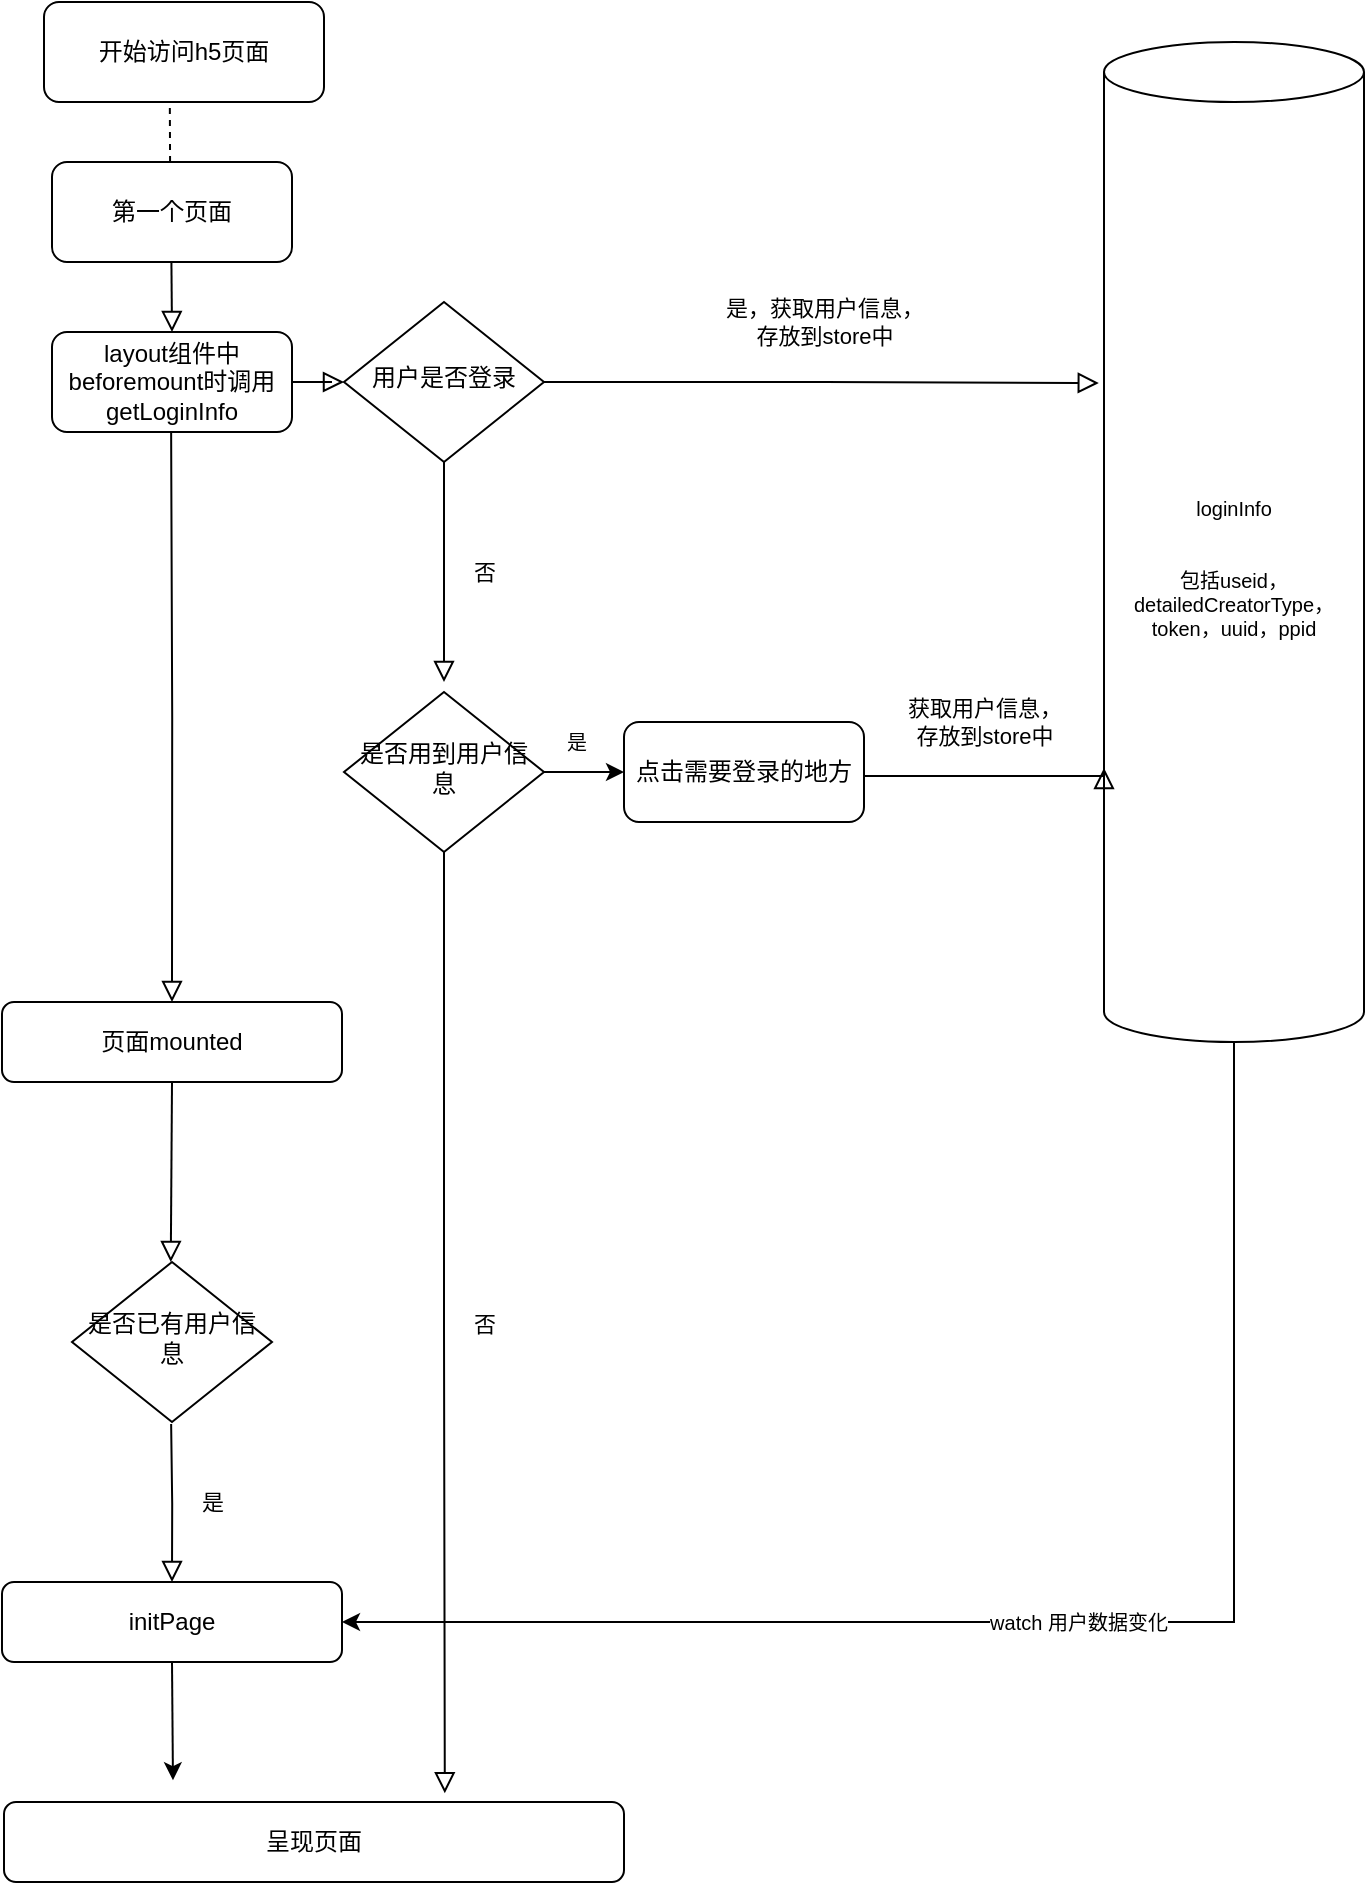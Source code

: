 <mxfile version="20.2.0" type="github">
  <diagram id="C5RBs43oDa-KdzZeNtuy" name="Page-1">
    <mxGraphModel dx="1501" dy="836" grid="1" gridSize="10" guides="1" tooltips="1" connect="1" arrows="1" fold="1" page="1" pageScale="1" pageWidth="827" pageHeight="1169" math="0" shadow="0">
      <root>
        <mxCell id="WIyWlLk6GJQsqaUBKTNV-0" />
        <mxCell id="WIyWlLk6GJQsqaUBKTNV-1" parent="WIyWlLk6GJQsqaUBKTNV-0" />
        <mxCell id="WIyWlLk6GJQsqaUBKTNV-2" value="" style="rounded=0;html=1;jettySize=auto;orthogonalLoop=1;fontSize=11;endArrow=block;endFill=0;endSize=8;strokeWidth=1;shadow=0;labelBackgroundColor=none;edgeStyle=orthogonalEdgeStyle;exitX=1;exitY=0.5;exitDx=0;exitDy=0;" parent="WIyWlLk6GJQsqaUBKTNV-1" source="vIY9tpSzzPqMu0DWue8W-14" target="WIyWlLk6GJQsqaUBKTNV-6" edge="1">
          <mxGeometry relative="1" as="geometry">
            <mxPoint x="210" y="260" as="sourcePoint" />
          </mxGeometry>
        </mxCell>
        <mxCell id="WIyWlLk6GJQsqaUBKTNV-4" value="否" style="rounded=0;html=1;jettySize=auto;orthogonalLoop=1;fontSize=11;endArrow=block;endFill=0;endSize=8;strokeWidth=1;shadow=0;labelBackgroundColor=none;edgeStyle=orthogonalEdgeStyle;exitX=0.5;exitY=1;exitDx=0;exitDy=0;" parent="WIyWlLk6GJQsqaUBKTNV-1" source="WIyWlLk6GJQsqaUBKTNV-6" edge="1">
          <mxGeometry y="20" relative="1" as="geometry">
            <mxPoint as="offset" />
            <mxPoint x="270" y="410" as="targetPoint" />
          </mxGeometry>
        </mxCell>
        <mxCell id="WIyWlLk6GJQsqaUBKTNV-5" value="是，获取用户信息，&lt;br&gt;存放到store中" style="edgeStyle=orthogonalEdgeStyle;rounded=0;html=1;jettySize=auto;orthogonalLoop=1;fontSize=11;endArrow=block;endFill=0;endSize=8;strokeWidth=1;shadow=0;labelBackgroundColor=none;entryX=-0.02;entryY=0.341;entryDx=0;entryDy=0;entryPerimeter=0;" parent="WIyWlLk6GJQsqaUBKTNV-1" source="WIyWlLk6GJQsqaUBKTNV-6" target="vIY9tpSzzPqMu0DWue8W-9" edge="1">
          <mxGeometry x="0.007" y="-30" relative="1" as="geometry">
            <mxPoint x="30" y="-30" as="offset" />
            <mxPoint x="590" y="380" as="targetPoint" />
          </mxGeometry>
        </mxCell>
        <mxCell id="WIyWlLk6GJQsqaUBKTNV-6" value="用户是否登录" style="rhombus;whiteSpace=wrap;html=1;shadow=0;fontFamily=Helvetica;fontSize=12;align=center;strokeWidth=1;spacing=6;spacingTop=-4;" parent="WIyWlLk6GJQsqaUBKTNV-1" vertex="1">
          <mxGeometry x="220" y="220" width="100" height="80" as="geometry" />
        </mxCell>
        <mxCell id="WIyWlLk6GJQsqaUBKTNV-11" value="initPage" style="rounded=1;whiteSpace=wrap;html=1;fontSize=12;glass=0;strokeWidth=1;shadow=0;" parent="WIyWlLk6GJQsqaUBKTNV-1" vertex="1">
          <mxGeometry x="49" y="860" width="170" height="40" as="geometry" />
        </mxCell>
        <mxCell id="vIY9tpSzzPqMu0DWue8W-2" value="第一个页面" style="rounded=1;whiteSpace=wrap;html=1;" vertex="1" parent="WIyWlLk6GJQsqaUBKTNV-1">
          <mxGeometry x="74" y="150" width="120" height="50" as="geometry" />
        </mxCell>
        <mxCell id="vIY9tpSzzPqMu0DWue8W-6" value="开始访问h5页面" style="rounded=1;whiteSpace=wrap;html=1;" vertex="1" parent="WIyWlLk6GJQsqaUBKTNV-1">
          <mxGeometry x="70" y="70" width="140" height="50" as="geometry" />
        </mxCell>
        <mxCell id="vIY9tpSzzPqMu0DWue8W-9" value="loginInfo&#xa;&#xa;&#xa;包括useid，detailedCreatorType，token，uuid，ppid" style="shape=cylinder3;boundedLbl=1;backgroundOutline=1;size=15;whiteSpace=wrap;fontSize=10;" vertex="1" parent="WIyWlLk6GJQsqaUBKTNV-1">
          <mxGeometry x="600" y="90" width="130" height="500" as="geometry" />
        </mxCell>
        <mxCell id="vIY9tpSzzPqMu0DWue8W-11" value="" style="endArrow=none;dashed=1;html=1;rounded=0;entryX=0.161;entryY=1;entryDx=0;entryDy=0;entryPerimeter=0;exitX=0.417;exitY=0;exitDx=0;exitDy=0;exitPerimeter=0;" edge="1" parent="WIyWlLk6GJQsqaUBKTNV-1">
          <mxGeometry width="50" height="50" relative="1" as="geometry">
            <mxPoint x="133.04" y="150" as="sourcePoint" />
            <mxPoint x="132.91" y="120" as="targetPoint" />
          </mxGeometry>
        </mxCell>
        <mxCell id="vIY9tpSzzPqMu0DWue8W-14" value="layout组件中beforemount时调用getLoginInfo" style="rounded=1;whiteSpace=wrap;html=1;" vertex="1" parent="WIyWlLk6GJQsqaUBKTNV-1">
          <mxGeometry x="74" y="235" width="120" height="50" as="geometry" />
        </mxCell>
        <mxCell id="vIY9tpSzzPqMu0DWue8W-15" value="" style="rounded=0;html=1;jettySize=auto;orthogonalLoop=1;fontSize=11;endArrow=block;endFill=0;endSize=8;strokeWidth=1;shadow=0;labelBackgroundColor=none;edgeStyle=orthogonalEdgeStyle;entryX=0.5;entryY=0;entryDx=0;entryDy=0;" edge="1" parent="WIyWlLk6GJQsqaUBKTNV-1" target="vIY9tpSzzPqMu0DWue8W-14">
          <mxGeometry relative="1" as="geometry">
            <mxPoint x="133.71" y="200" as="sourcePoint" />
            <mxPoint x="134" y="220" as="targetPoint" />
          </mxGeometry>
        </mxCell>
        <mxCell id="vIY9tpSzzPqMu0DWue8W-20" value="watch 用户数据变化" style="endArrow=classic;html=1;rounded=0;fontSize=10;exitX=0.5;exitY=1;exitDx=0;exitDy=0;exitPerimeter=0;entryX=1;entryY=0.5;entryDx=0;entryDy=0;" edge="1" parent="WIyWlLk6GJQsqaUBKTNV-1" source="vIY9tpSzzPqMu0DWue8W-9" target="WIyWlLk6GJQsqaUBKTNV-11">
          <mxGeometry width="50" height="50" relative="1" as="geometry">
            <mxPoint x="490" y="670" as="sourcePoint" />
            <mxPoint x="555" y="720" as="targetPoint" />
            <Array as="points">
              <mxPoint x="665" y="880" />
            </Array>
          </mxGeometry>
        </mxCell>
        <mxCell id="vIY9tpSzzPqMu0DWue8W-21" value="呈现页面" style="rounded=1;whiteSpace=wrap;html=1;fontSize=12;glass=0;strokeWidth=1;shadow=0;" vertex="1" parent="WIyWlLk6GJQsqaUBKTNV-1">
          <mxGeometry x="50" y="970" width="310" height="40" as="geometry" />
        </mxCell>
        <mxCell id="vIY9tpSzzPqMu0DWue8W-22" value="" style="endArrow=classic;html=1;rounded=0;fontSize=10;exitX=0.5;exitY=1;exitDx=0;exitDy=0;entryX=0.481;entryY=-0.022;entryDx=0;entryDy=0;entryPerimeter=0;" edge="1" parent="WIyWlLk6GJQsqaUBKTNV-1" source="WIyWlLk6GJQsqaUBKTNV-11">
          <mxGeometry width="50" height="50" relative="1" as="geometry">
            <mxPoint x="197" y="890" as="sourcePoint" />
            <mxPoint x="134.49" y="959.12" as="targetPoint" />
          </mxGeometry>
        </mxCell>
        <mxCell id="vIY9tpSzzPqMu0DWue8W-25" value="是否用到用户信息" style="rhombus;shadow=0;fontFamily=Helvetica;fontSize=12;align=center;strokeWidth=1;spacing=6;spacingTop=-4;whiteSpace=wrap;" vertex="1" parent="WIyWlLk6GJQsqaUBKTNV-1">
          <mxGeometry x="220" y="415" width="100" height="80" as="geometry" />
        </mxCell>
        <mxCell id="vIY9tpSzzPqMu0DWue8W-27" value="否" style="rounded=0;html=1;jettySize=auto;orthogonalLoop=1;fontSize=11;endArrow=block;endFill=0;endSize=8;strokeWidth=1;shadow=0;labelBackgroundColor=none;edgeStyle=orthogonalEdgeStyle;exitX=0.5;exitY=1;exitDx=0;exitDy=0;entryX=0.711;entryY=-0.109;entryDx=0;entryDy=0;entryPerimeter=0;" edge="1" parent="WIyWlLk6GJQsqaUBKTNV-1" source="vIY9tpSzzPqMu0DWue8W-25" target="vIY9tpSzzPqMu0DWue8W-21">
          <mxGeometry y="20" relative="1" as="geometry">
            <mxPoint as="offset" />
            <mxPoint x="170" y="520" as="sourcePoint" />
            <mxPoint x="310" y="690" as="targetPoint" />
          </mxGeometry>
        </mxCell>
        <mxCell id="vIY9tpSzzPqMu0DWue8W-29" value="点击需要登录的地方" style="rounded=1;whiteSpace=wrap;html=1;" vertex="1" parent="WIyWlLk6GJQsqaUBKTNV-1">
          <mxGeometry x="360" y="430" width="120" height="50" as="geometry" />
        </mxCell>
        <mxCell id="vIY9tpSzzPqMu0DWue8W-30" value="获取用户信息，&lt;br&gt;存放到store中" style="edgeStyle=orthogonalEdgeStyle;rounded=0;html=1;jettySize=auto;orthogonalLoop=1;fontSize=11;endArrow=block;endFill=0;endSize=8;strokeWidth=1;shadow=0;labelBackgroundColor=none;entryX=0;entryY=0.722;entryDx=0;entryDy=0;entryPerimeter=0;spacing=7;" edge="1" parent="WIyWlLk6GJQsqaUBKTNV-1">
          <mxGeometry x="-0.033" y="27" relative="1" as="geometry">
            <mxPoint as="offset" />
            <mxPoint x="480" y="456.98" as="sourcePoint" />
            <mxPoint x="600.0" y="452.98" as="targetPoint" />
            <Array as="points">
              <mxPoint x="600" y="456.98" />
            </Array>
          </mxGeometry>
        </mxCell>
        <mxCell id="vIY9tpSzzPqMu0DWue8W-31" value="页面mounted" style="rounded=1;whiteSpace=wrap;html=1;fontSize=12;glass=0;strokeWidth=1;shadow=0;" vertex="1" parent="WIyWlLk6GJQsqaUBKTNV-1">
          <mxGeometry x="49" y="570" width="170" height="40" as="geometry" />
        </mxCell>
        <mxCell id="vIY9tpSzzPqMu0DWue8W-32" value="是否已有用户信息" style="rhombus;whiteSpace=wrap;html=1;shadow=0;fontFamily=Helvetica;fontSize=12;align=center;strokeWidth=1;spacing=6;spacingTop=-4;" vertex="1" parent="WIyWlLk6GJQsqaUBKTNV-1">
          <mxGeometry x="84" y="700" width="100" height="80" as="geometry" />
        </mxCell>
        <mxCell id="vIY9tpSzzPqMu0DWue8W-33" value="是" style="rounded=0;html=1;jettySize=auto;orthogonalLoop=1;fontSize=11;endArrow=block;endFill=0;endSize=8;strokeWidth=1;shadow=0;labelBackgroundColor=none;edgeStyle=orthogonalEdgeStyle;entryX=0.5;entryY=0;entryDx=0;entryDy=0;" edge="1" parent="WIyWlLk6GJQsqaUBKTNV-1" target="WIyWlLk6GJQsqaUBKTNV-11">
          <mxGeometry y="20" relative="1" as="geometry">
            <mxPoint as="offset" />
            <mxPoint x="133.57" y="781" as="sourcePoint" />
            <mxPoint x="133.57" y="831" as="targetPoint" />
          </mxGeometry>
        </mxCell>
        <mxCell id="vIY9tpSzzPqMu0DWue8W-35" value="" style="rounded=0;html=1;jettySize=auto;orthogonalLoop=1;fontSize=11;endArrow=block;endFill=0;endSize=8;strokeWidth=1;shadow=0;labelBackgroundColor=none;edgeStyle=orthogonalEdgeStyle;entryX=0.5;entryY=0;entryDx=0;entryDy=0;exitX=0.5;exitY=1;exitDx=0;exitDy=0;" edge="1" parent="WIyWlLk6GJQsqaUBKTNV-1" source="vIY9tpSzzPqMu0DWue8W-31">
          <mxGeometry y="20" relative="1" as="geometry">
            <mxPoint as="offset" />
            <mxPoint x="132.96" y="621" as="sourcePoint" />
            <mxPoint x="133.39" y="700" as="targetPoint" />
            <Array as="points">
              <mxPoint x="133" y="610" />
            </Array>
          </mxGeometry>
        </mxCell>
        <mxCell id="vIY9tpSzzPqMu0DWue8W-37" value="" style="rounded=0;html=1;jettySize=auto;orthogonalLoop=1;fontSize=11;endArrow=block;endFill=0;endSize=8;strokeWidth=1;shadow=0;labelBackgroundColor=none;edgeStyle=orthogonalEdgeStyle;entryX=0.5;entryY=0;entryDx=0;entryDy=0;" edge="1" parent="WIyWlLk6GJQsqaUBKTNV-1" target="vIY9tpSzzPqMu0DWue8W-31">
          <mxGeometry y="20" relative="1" as="geometry">
            <mxPoint as="offset" />
            <mxPoint x="133.57" y="285" as="sourcePoint" />
            <mxPoint x="133.57" y="335" as="targetPoint" />
          </mxGeometry>
        </mxCell>
        <mxCell id="vIY9tpSzzPqMu0DWue8W-38" value="" style="endArrow=classic;html=1;rounded=0;fontSize=10;exitX=1;exitY=0.5;exitDx=0;exitDy=0;entryX=0;entryY=0.5;entryDx=0;entryDy=0;" edge="1" parent="WIyWlLk6GJQsqaUBKTNV-1" source="vIY9tpSzzPqMu0DWue8W-25" target="vIY9tpSzzPqMu0DWue8W-29">
          <mxGeometry width="50" height="50" relative="1" as="geometry">
            <mxPoint x="230" y="570" as="sourcePoint" />
            <mxPoint x="280" y="520" as="targetPoint" />
          </mxGeometry>
        </mxCell>
        <mxCell id="vIY9tpSzzPqMu0DWue8W-39" value="是" style="edgeLabel;html=1;align=center;verticalAlign=middle;resizable=0;points=[];fontSize=10;" vertex="1" connectable="0" parent="vIY9tpSzzPqMu0DWue8W-38">
          <mxGeometry x="-0.209" y="-1" relative="1" as="geometry">
            <mxPoint y="-16" as="offset" />
          </mxGeometry>
        </mxCell>
      </root>
    </mxGraphModel>
  </diagram>
</mxfile>
